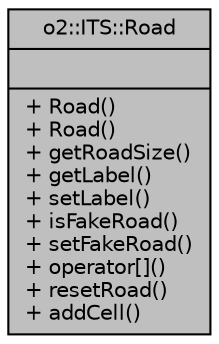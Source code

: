 digraph "o2::ITS::Road"
{
 // INTERACTIVE_SVG=YES
  bgcolor="transparent";
  edge [fontname="Helvetica",fontsize="10",labelfontname="Helvetica",labelfontsize="10"];
  node [fontname="Helvetica",fontsize="10",shape=record];
  Node1 [label="{o2::ITS::Road\n||+ Road()\l+ Road()\l+ getRoadSize()\l+ getLabel()\l+ setLabel()\l+ isFakeRoad()\l+ setFakeRoad()\l+ operator[]()\l+ resetRoad()\l+ addCell()\l}",height=0.2,width=0.4,color="black", fillcolor="grey75", style="filled" fontcolor="black"];
}
